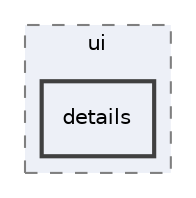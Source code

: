 digraph "src/ui/details"
{
 // INTERACTIVE_SVG=YES
 // LATEX_PDF_SIZE
  edge [fontname="Helvetica",fontsize="10",labelfontname="Helvetica",labelfontsize="10"];
  node [fontname="Helvetica",fontsize="10",shape=record];
  compound=true
  subgraph clusterdir_da5c6b39c0a2f54e57df6799511cd3ab {
    graph [ bgcolor="#edf0f7", pencolor="grey50", style="filled,dashed,", label="ui", fontname="Helvetica", fontsize="10", URL="dir_da5c6b39c0a2f54e57df6799511cd3ab.html"]
  dir_b3dcad687043023d21a08bb9ff2e9a69 [shape=box, label="details", style="filled,bold,", fillcolor="#edf0f7", color="grey25", URL="dir_b3dcad687043023d21a08bb9ff2e9a69.html"];
  }
}
